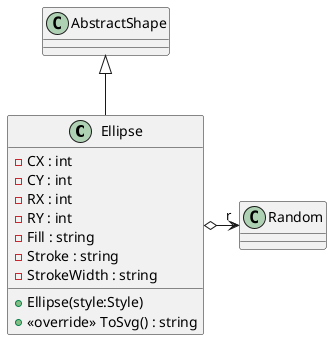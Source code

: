@startuml
class Ellipse {
    - CX : int
    - CY : int
    - RX : int
    - RY : int
    - Fill : string
    - Stroke : string
    - StrokeWidth : string
    + Ellipse(style:Style)
    + <<override>> ToSvg() : string
}
AbstractShape <|-- Ellipse
Ellipse o-> "r" Random
@enduml
